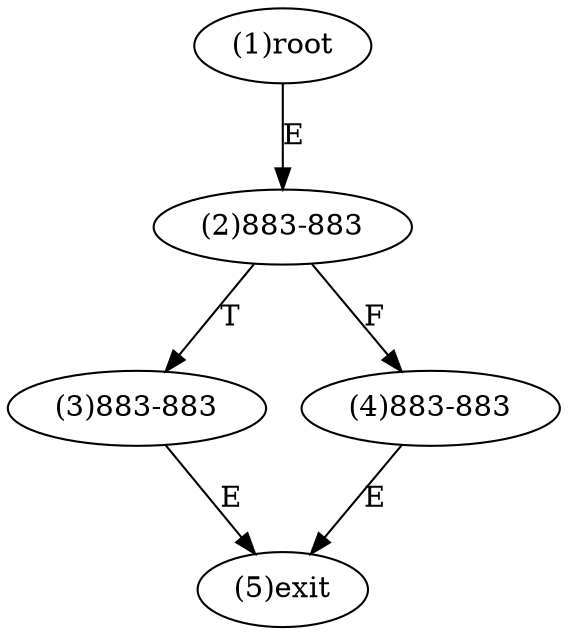 digraph "" { 
1[ label="(1)root"];
2[ label="(2)883-883"];
3[ label="(3)883-883"];
4[ label="(4)883-883"];
5[ label="(5)exit"];
1->2[ label="E"];
2->4[ label="F"];
2->3[ label="T"];
3->5[ label="E"];
4->5[ label="E"];
}